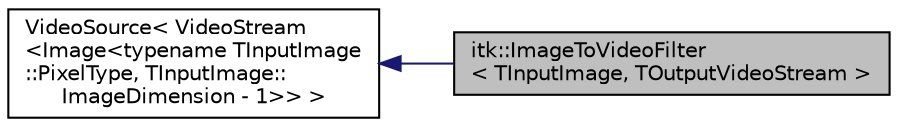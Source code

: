 digraph "itk::ImageToVideoFilter&lt; TInputImage, TOutputVideoStream &gt;"
{
 // LATEX_PDF_SIZE
  edge [fontname="Helvetica",fontsize="10",labelfontname="Helvetica",labelfontsize="10"];
  node [fontname="Helvetica",fontsize="10",shape=record];
  rankdir="LR";
  Node1 [label="itk::ImageToVideoFilter\l\< TInputImage, TOutputVideoStream \>",height=0.2,width=0.4,color="black", fillcolor="grey75", style="filled", fontcolor="black",tooltip="Converts Image to VideoStream representation with a temporal axis."];
  Node2 -> Node1 [dir="back",color="midnightblue",fontsize="10",style="solid",fontname="Helvetica"];
  Node2 [label="VideoSource\< VideoStream\l\<Image\<typename TInputImage\l::PixelType, TInputImage::\lImageDimension - 1\>\>  \>",height=0.2,width=0.4,color="black", fillcolor="white", style="filled",tooltip=" "];
}
